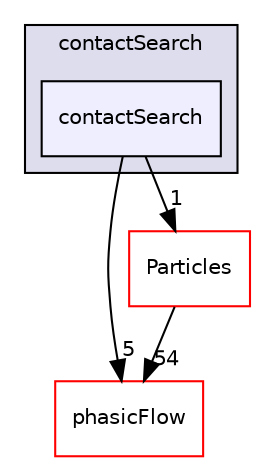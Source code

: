 digraph "src/Interaction/contactSearch/contactSearch" {
  compound=true
  node [ fontsize="10", fontname="Helvetica"];
  edge [ labelfontsize="10", labelfontname="Helvetica"];
  subgraph clusterdir_f27c6bb1e70979f7ed7175f297e69b7e {
    graph [ bgcolor="#ddddee", pencolor="black", label="contactSearch" fontname="Helvetica", fontsize="10", URL="dir_f27c6bb1e70979f7ed7175f297e69b7e.html"]
  dir_081024c58b2f43ae7e866c8d36ecbcf7 [shape=box, label="contactSearch", style="filled", fillcolor="#eeeeff", pencolor="black", URL="dir_081024c58b2f43ae7e866c8d36ecbcf7.html"];
  }
  dir_cd7a5046d028e114fc17b2ebc2bd02d2 [shape=box label="phasicFlow" fillcolor="white" style="filled" color="red" URL="dir_cd7a5046d028e114fc17b2ebc2bd02d2.html"];
  dir_9e72493e858003bd3d74a55a2aedd075 [shape=box label="Particles" fillcolor="white" style="filled" color="red" URL="dir_9e72493e858003bd3d74a55a2aedd075.html"];
  dir_081024c58b2f43ae7e866c8d36ecbcf7->dir_cd7a5046d028e114fc17b2ebc2bd02d2 [headlabel="5", labeldistance=1.5 headhref="dir_000027_000031.html"];
  dir_081024c58b2f43ae7e866c8d36ecbcf7->dir_9e72493e858003bd3d74a55a2aedd075 [headlabel="1", labeldistance=1.5 headhref="dir_000027_000063.html"];
  dir_9e72493e858003bd3d74a55a2aedd075->dir_cd7a5046d028e114fc17b2ebc2bd02d2 [headlabel="54", labeldistance=1.5 headhref="dir_000063_000031.html"];
}
